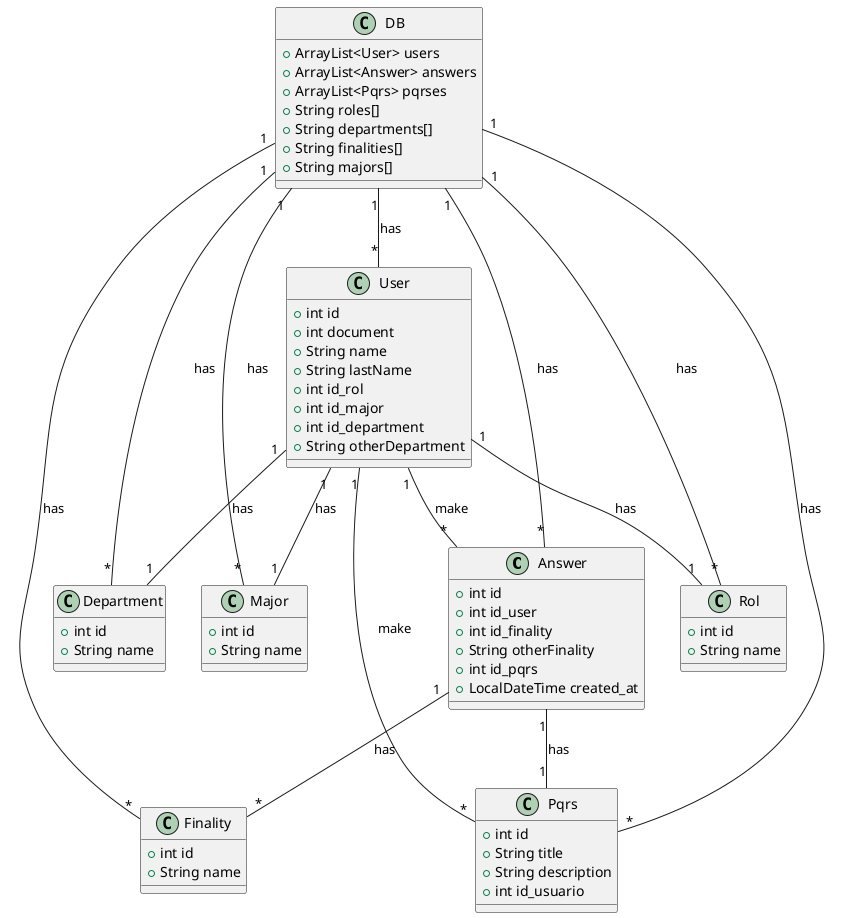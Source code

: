 @startuml
class Answer {

    + int id
    + int id_user
    + int id_finality
    + String otherFinality
    + int id_pqrs
    + LocalDateTime created_at
}

class DB {

    + ArrayList<User> users
    + ArrayList<Answer> answers
    + ArrayList<Pqrs> pqrses
    + String roles[]
    + String departments[]
    + String finalities[]
    + String majors[]
}

class Department {

    + int id
    + String name
}

class Finality {

    + int id
    + String name
}

class Major {

    + int id
    + String name
}

class Pqrs {

    + int id
    + String title
    + String description
    + int id_usuario
}

class Rol {

    + int id
    + String name
}

class User {

    + int id
    + int document
    + String name
    + String lastName
    + int id_rol
    + int id_major
    + int id_department
    + String otherDepartment 
}

User "1" -- "*" Answer : make
User "1" -- "1" Rol : has
User "1" -- "1" Major : has
User "1" -- "1" Department : has
User "1" -- "*" Pqrs : make

Answer "1" -- "1" Pqrs : has
Answer "1" -- "*" Finality : has

DB "1" -- "*" Answer : has
DB "1" -- "*" User : has
DB "1" -- "*" Pqrs : has
DB "1" -- "*" Finality : has
DB "1" -- "*" Department : has
DB "1" -- "*" Major : has
DB "1" -- "*" Rol : has

@enduml
